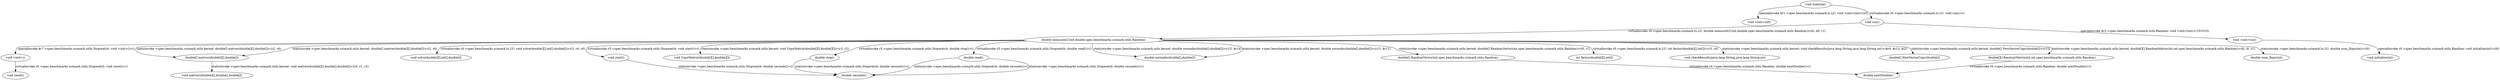 digraph g {
21[label="void matvec(double[][],double[],double[])"]
5[label="void initialize(int)"]
18[label="double num_flops(int)"]
11[label="double stop()"]
12[label="double[] RandomVector(int,spec.benchmarks.scimark.utils.Random)"]
14[label="void solve(double[][],int[],double[])"]
1[label="void <init>(int)"]
7[label="void <init>()"]
3[label="double measureLU(int,double,spec.benchmarks.scimark.utils.Random)"]
2[label="void run()"]
9[label="void CopyMatrix(double[][],double[][])"]
15[label="double[] matvec(double[][],double[])"]
19[label="double read()"]
22[label="double nextDouble()"]
16[label="double normabs(double[],double[])"]
20[label="double seconds()"]
8[label="void start()"]
10[label="int factor(double[][],int[])"]
17[label="void checkResults(java.lang.String,java.lang.String,int)"]
0[label="void main(int)"]
23[label="void reset()"]
13[label="double[] NewVectorCopy(double[])"]
4[label="void <init>(int)"]
6[label="double[][] RandomMatrix(int,int,spec.benchmarks.scimark.utils.Random)"]
3->12[label="staticinvoke <spec.benchmarks.scimark.utils.kernel: double[] RandomVector(int,spec.benchmarks.scimark.utils.Random)>(i0, r1)"]
3->13[label="staticinvoke <spec.benchmarks.scimark.utils.kernel: double[] NewVectorCopy(double[])>(r15)"]
11->20[label="staticinvoke <spec.benchmarks.scimark.utils.Stopwatch: double seconds()>()"]
3->14[label="virtualinvoke r0.<spec.benchmarks.scimark.lu.LU: void solve(double[][],int[],double[])>(r3, r4, r6)"]
3->15[label="staticinvoke <spec.benchmarks.scimark.utils.kernel: double[] matvec(double[][],double[])>(r2, r6)"]
3->15[label="staticinvoke <spec.benchmarks.scimark.utils.kernel: double[] matvec(double[][],double[])>(r2, r6)"]
3->16[label="staticinvoke <spec.benchmarks.scimark.utils.kernel: double normabs(double[],double[])>(r15, $r14)"]
3->16[label="staticinvoke <spec.benchmarks.scimark.utils.kernel: double normabs(double[],double[])>(r15, $r11)"]
3->17[label="staticinvoke <spec.benchmarks.scimark.utils.kernel: void checkResults(java.lang.String,java.lang.String,int)>($r9, $r13, $i2)"]
3->18[label="staticinvoke <spec.benchmarks.scimark.lu.LU: double num_flops(int)>(i0)"]
3->19[label="virtualinvoke r5.<spec.benchmarks.scimark.utils.Stopwatch: double read()>()"]
8->20[label="staticinvoke <spec.benchmarks.scimark.utils.Stopwatch: double seconds()>()"]
19->20[label="staticinvoke <spec.benchmarks.scimark.utils.Stopwatch: double seconds()>()"]
19->20[label="staticinvoke <spec.benchmarks.scimark.utils.Stopwatch: double seconds()>()"]
6->22[label="virtualinvoke r0.<spec.benchmarks.scimark.utils.Random: double nextDouble()>()"]
3->10[label="virtualinvoke r0.<spec.benchmarks.scimark.lu.LU: int factor(double[][],int[])>(r3, r4)"]
15->21[label="staticinvoke <spec.benchmarks.scimark.utils.kernel: void matvec(double[][],double[],double[])>(r0, r1, r2)"]
3->11[label="virtualinvoke r5.<spec.benchmarks.scimark.utils.Stopwatch: double stop()>()"]
0->1[label="specialinvoke $r1.<spec.benchmarks.scimark.lu.LU: void <init>(int)>(i0)"]
0->2[label="virtualinvoke r0.<spec.benchmarks.scimark.lu.LU: void run()>()"]
2->3[label="virtualinvoke r0.<spec.benchmarks.scimark.lu.LU: double measureLU(int,double,spec.benchmarks.scimark.utils.Random)>(i0, d0, r1)"]
2->4[label="specialinvoke $r2.<spec.benchmarks.scimark.utils.Random: void <init>(int)>(101010)"]
4->5[label="specialinvoke r0.<spec.benchmarks.scimark.utils.Random: void initialize(int)>(i0)"]
3->6[label="staticinvoke <spec.benchmarks.scimark.utils.kernel: double[][] RandomMatrix(int,int,spec.benchmarks.scimark.utils.Random)>(i0, i0, r1)"]
3->7[label="specialinvoke $r7.<spec.benchmarks.scimark.utils.Stopwatch: void <init>()>()"]
3->8[label="virtualinvoke r5.<spec.benchmarks.scimark.utils.Stopwatch: void start()>()"]
3->9[label="staticinvoke <spec.benchmarks.scimark.utils.kernel: void CopyMatrix(double[][],double[][])>(r3, r2)"]
12->22[label="virtualinvoke r0.<spec.benchmarks.scimark.utils.Random: double nextDouble()>()"]
7->23[label="virtualinvoke r0.<spec.benchmarks.scimark.utils.Stopwatch: void reset()>()"]
}